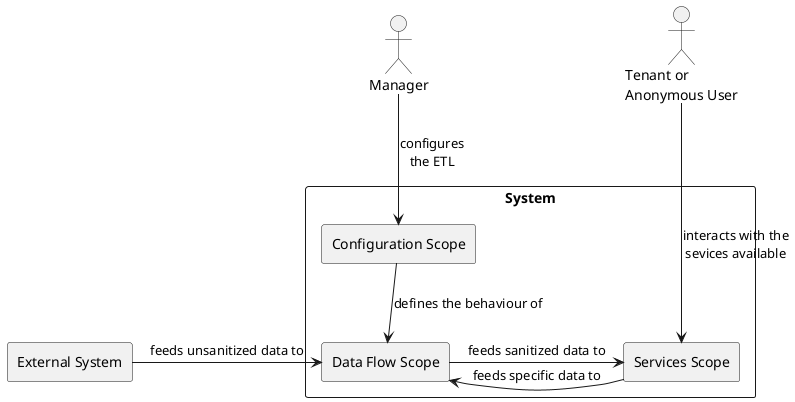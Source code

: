 @startuml scopes

skinparam componentStyle rectangle

actor Manager

actor "Tenant or\nAnonymous User" as User

component "External System" as ExternalSystem

component "System" {

    component "Configuration Scope" as Configuration

    component "Data Flow Scope" as DataFlow

    component "Services Scope" as Service
}

ExternalSystem -> DataFlow : feeds unsanitized data to

Configuration --> DataFlow : defines the behaviour of

DataFlow -> Service : feeds sanitized data to
Service -> DataFlow : feeds specific data to

Manager --> Configuration : configures\nthe ETL

User ---> Service : interacts with the\nsevices available

@enduml
